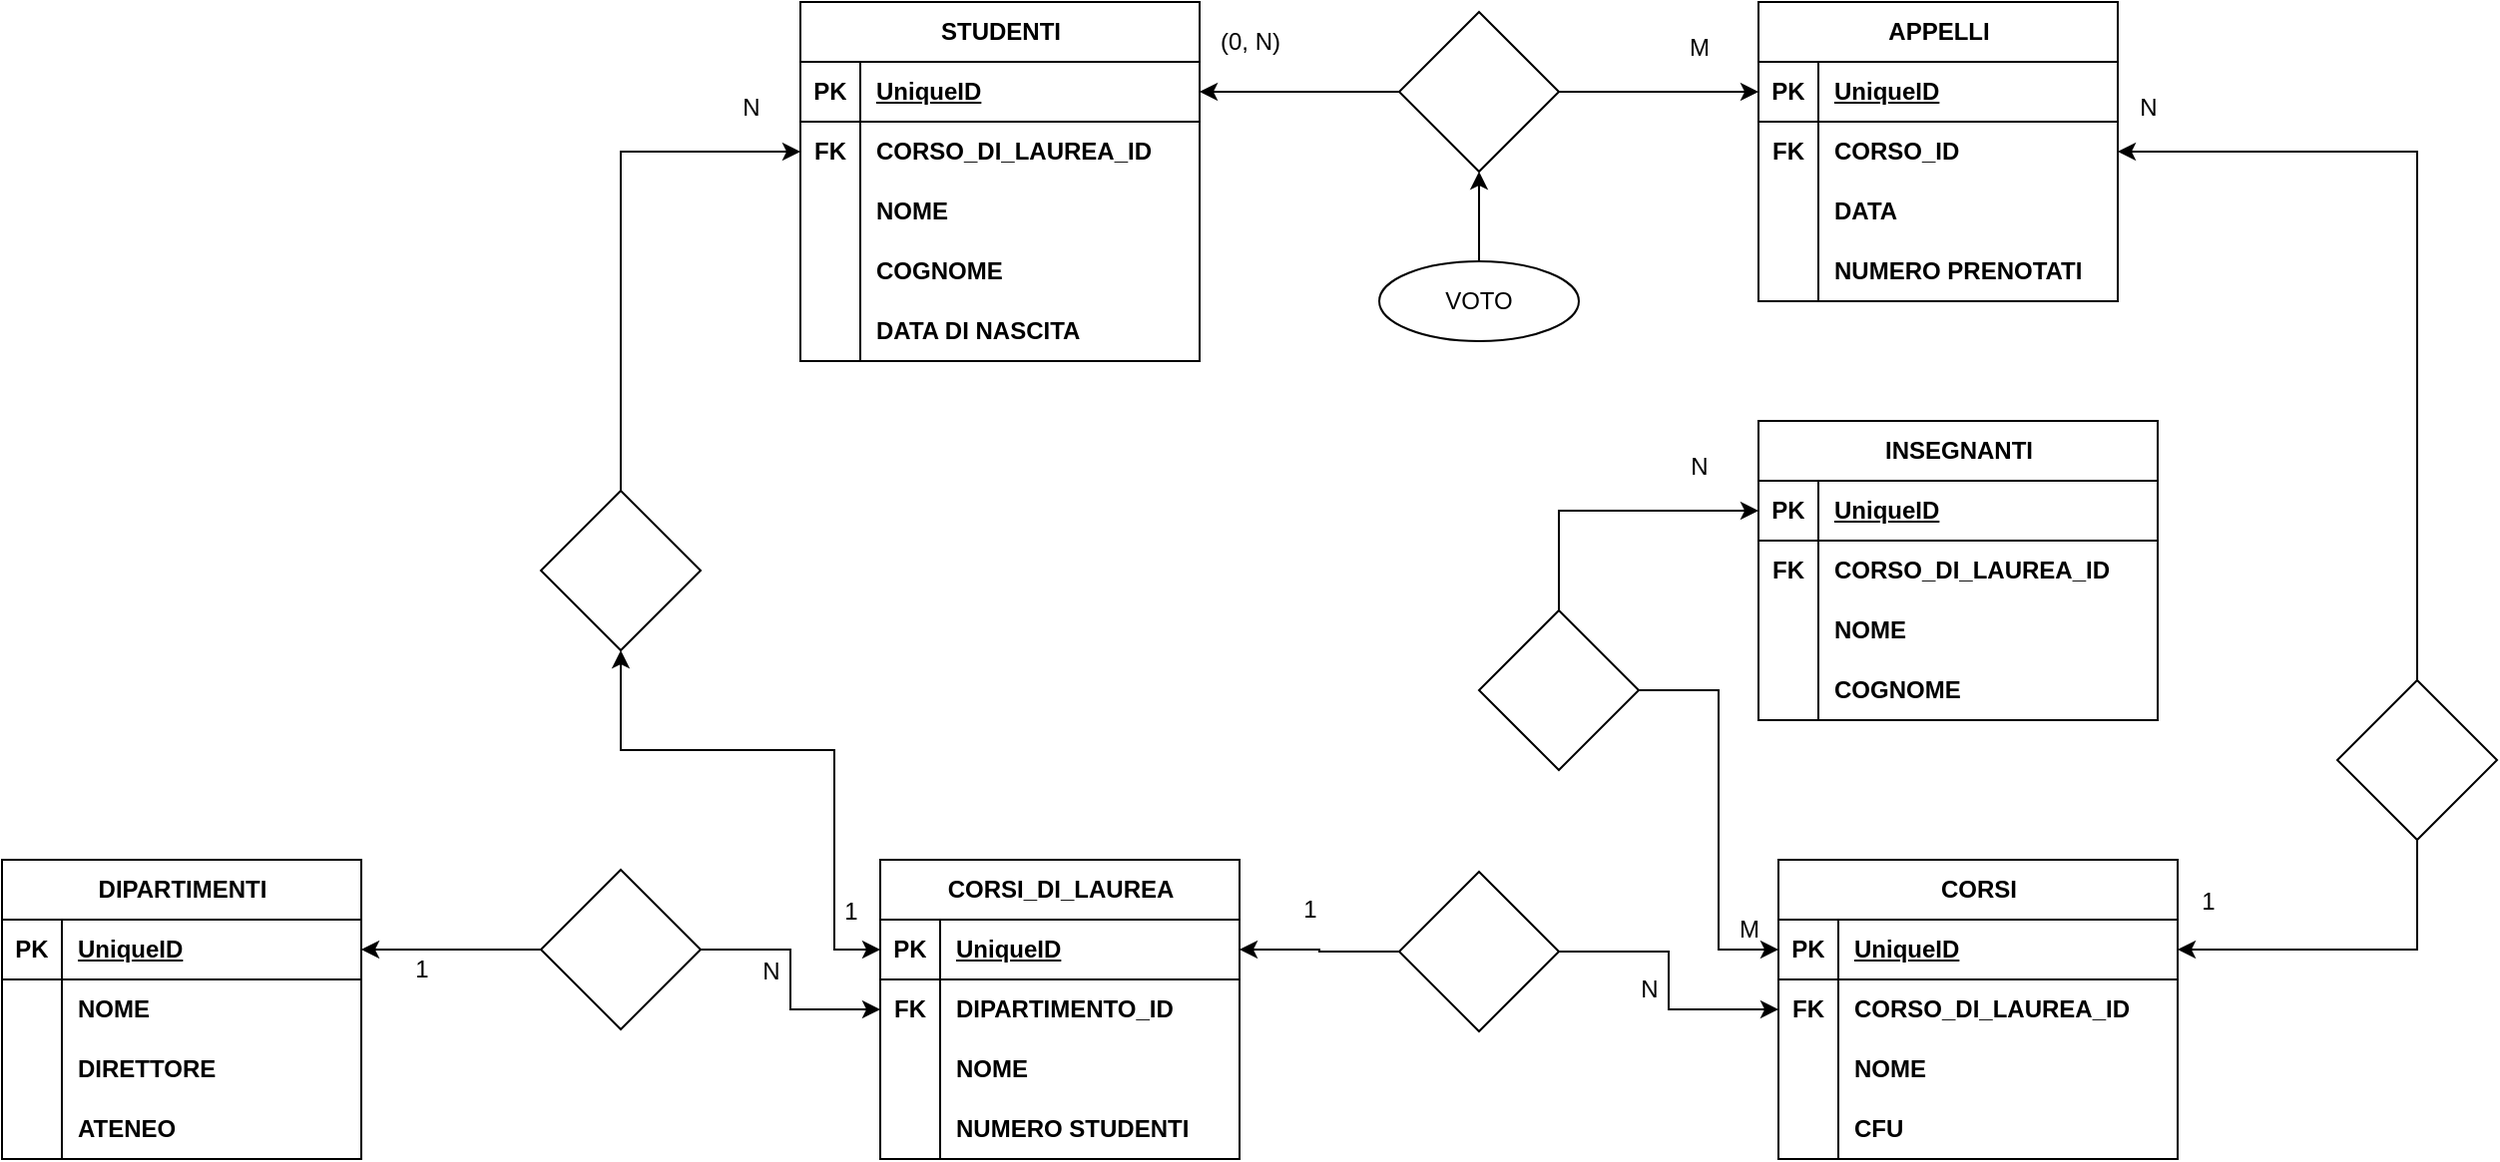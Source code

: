 <mxfile version="24.6.5" type="device">
  <diagram name="Pagina-1" id="Pzgpr7h6OXAbBOGcgNtZ">
    <mxGraphModel dx="1434" dy="1907" grid="1" gridSize="10" guides="1" tooltips="1" connect="1" arrows="1" fold="1" page="1" pageScale="1" pageWidth="827" pageHeight="1169" math="0" shadow="0">
      <root>
        <mxCell id="0" />
        <mxCell id="1" parent="0" />
        <mxCell id="7ecglnIeR3mVAPMtz9La-43" value="DIPARTIMENTI" style="shape=table;startSize=30;container=1;collapsible=1;childLayout=tableLayout;fixedRows=1;rowLines=0;fontStyle=1;align=center;resizeLast=1;html=1;" parent="1" vertex="1">
          <mxGeometry x="80" y="60" width="180" height="150" as="geometry">
            <mxRectangle x="120" y="40" width="70" height="30" as="alternateBounds" />
          </mxGeometry>
        </mxCell>
        <mxCell id="7ecglnIeR3mVAPMtz9La-44" value="" style="shape=tableRow;horizontal=0;startSize=0;swimlaneHead=0;swimlaneBody=0;fillColor=none;collapsible=0;dropTarget=0;points=[[0,0.5],[1,0.5]];portConstraint=eastwest;top=0;left=0;right=0;bottom=1;" parent="7ecglnIeR3mVAPMtz9La-43" vertex="1">
          <mxGeometry y="30" width="180" height="30" as="geometry" />
        </mxCell>
        <mxCell id="7ecglnIeR3mVAPMtz9La-45" value="PK" style="shape=partialRectangle;connectable=0;fillColor=none;top=0;left=0;bottom=0;right=0;fontStyle=1;overflow=hidden;whiteSpace=wrap;html=1;" parent="7ecglnIeR3mVAPMtz9La-44" vertex="1">
          <mxGeometry width="30" height="30" as="geometry">
            <mxRectangle width="30" height="30" as="alternateBounds" />
          </mxGeometry>
        </mxCell>
        <mxCell id="7ecglnIeR3mVAPMtz9La-46" value="UniqueID" style="shape=partialRectangle;connectable=0;fillColor=none;top=0;left=0;bottom=0;right=0;align=left;spacingLeft=6;fontStyle=5;overflow=hidden;whiteSpace=wrap;html=1;" parent="7ecglnIeR3mVAPMtz9La-44" vertex="1">
          <mxGeometry x="30" width="150" height="30" as="geometry">
            <mxRectangle width="150" height="30" as="alternateBounds" />
          </mxGeometry>
        </mxCell>
        <mxCell id="7ecglnIeR3mVAPMtz9La-47" value="" style="shape=tableRow;horizontal=0;startSize=0;swimlaneHead=0;swimlaneBody=0;fillColor=none;collapsible=0;dropTarget=0;points=[[0,0.5],[1,0.5]];portConstraint=eastwest;top=0;left=0;right=0;bottom=0;" parent="7ecglnIeR3mVAPMtz9La-43" vertex="1">
          <mxGeometry y="60" width="180" height="30" as="geometry" />
        </mxCell>
        <mxCell id="7ecglnIeR3mVAPMtz9La-48" value="" style="shape=partialRectangle;connectable=0;fillColor=none;top=0;left=0;bottom=0;right=0;editable=1;overflow=hidden;whiteSpace=wrap;html=1;" parent="7ecglnIeR3mVAPMtz9La-47" vertex="1">
          <mxGeometry width="30" height="30" as="geometry">
            <mxRectangle width="30" height="30" as="alternateBounds" />
          </mxGeometry>
        </mxCell>
        <mxCell id="7ecglnIeR3mVAPMtz9La-49" value="&lt;b&gt;NOME&lt;/b&gt;" style="shape=partialRectangle;connectable=0;fillColor=none;top=0;left=0;bottom=0;right=0;align=left;spacingLeft=6;overflow=hidden;whiteSpace=wrap;html=1;" parent="7ecglnIeR3mVAPMtz9La-47" vertex="1">
          <mxGeometry x="30" width="150" height="30" as="geometry">
            <mxRectangle width="150" height="30" as="alternateBounds" />
          </mxGeometry>
        </mxCell>
        <mxCell id="7ecglnIeR3mVAPMtz9La-50" value="" style="shape=tableRow;horizontal=0;startSize=0;swimlaneHead=0;swimlaneBody=0;fillColor=none;collapsible=0;dropTarget=0;points=[[0,0.5],[1,0.5]];portConstraint=eastwest;top=0;left=0;right=0;bottom=0;" parent="7ecglnIeR3mVAPMtz9La-43" vertex="1">
          <mxGeometry y="90" width="180" height="30" as="geometry" />
        </mxCell>
        <mxCell id="7ecglnIeR3mVAPMtz9La-51" value="" style="shape=partialRectangle;connectable=0;fillColor=none;top=0;left=0;bottom=0;right=0;editable=1;overflow=hidden;whiteSpace=wrap;html=1;" parent="7ecglnIeR3mVAPMtz9La-50" vertex="1">
          <mxGeometry width="30" height="30" as="geometry">
            <mxRectangle width="30" height="30" as="alternateBounds" />
          </mxGeometry>
        </mxCell>
        <mxCell id="7ecglnIeR3mVAPMtz9La-52" value="&lt;b&gt;DIRETTORE&lt;/b&gt;" style="shape=partialRectangle;connectable=0;fillColor=none;top=0;left=0;bottom=0;right=0;align=left;spacingLeft=6;overflow=hidden;whiteSpace=wrap;html=1;" parent="7ecglnIeR3mVAPMtz9La-50" vertex="1">
          <mxGeometry x="30" width="150" height="30" as="geometry">
            <mxRectangle width="150" height="30" as="alternateBounds" />
          </mxGeometry>
        </mxCell>
        <mxCell id="7ecglnIeR3mVAPMtz9La-53" value="" style="shape=tableRow;horizontal=0;startSize=0;swimlaneHead=0;swimlaneBody=0;fillColor=none;collapsible=0;dropTarget=0;points=[[0,0.5],[1,0.5]];portConstraint=eastwest;top=0;left=0;right=0;bottom=0;" parent="7ecglnIeR3mVAPMtz9La-43" vertex="1">
          <mxGeometry y="120" width="180" height="30" as="geometry" />
        </mxCell>
        <mxCell id="7ecglnIeR3mVAPMtz9La-54" value="" style="shape=partialRectangle;connectable=0;fillColor=none;top=0;left=0;bottom=0;right=0;editable=1;overflow=hidden;whiteSpace=wrap;html=1;" parent="7ecglnIeR3mVAPMtz9La-53" vertex="1">
          <mxGeometry width="30" height="30" as="geometry">
            <mxRectangle width="30" height="30" as="alternateBounds" />
          </mxGeometry>
        </mxCell>
        <mxCell id="7ecglnIeR3mVAPMtz9La-55" value="&lt;b&gt;ATENEO&lt;/b&gt;" style="shape=partialRectangle;connectable=0;fillColor=none;top=0;left=0;bottom=0;right=0;align=left;spacingLeft=6;overflow=hidden;whiteSpace=wrap;html=1;" parent="7ecglnIeR3mVAPMtz9La-53" vertex="1">
          <mxGeometry x="30" width="150" height="30" as="geometry">
            <mxRectangle width="150" height="30" as="alternateBounds" />
          </mxGeometry>
        </mxCell>
        <mxCell id="7ecglnIeR3mVAPMtz9La-190" style="edgeStyle=orthogonalEdgeStyle;rounded=0;orthogonalLoop=1;jettySize=auto;html=1;entryX=0;entryY=0.5;entryDx=0;entryDy=0;" parent="1" source="7ecglnIeR3mVAPMtz9La-70" target="7ecglnIeR3mVAPMtz9La-76" edge="1">
          <mxGeometry relative="1" as="geometry" />
        </mxCell>
        <mxCell id="7ecglnIeR3mVAPMtz9La-212" style="edgeStyle=orthogonalEdgeStyle;rounded=0;orthogonalLoop=1;jettySize=auto;html=1;entryX=1;entryY=0.5;entryDx=0;entryDy=0;" parent="1" source="7ecglnIeR3mVAPMtz9La-70" target="7ecglnIeR3mVAPMtz9La-44" edge="1">
          <mxGeometry relative="1" as="geometry" />
        </mxCell>
        <mxCell id="7ecglnIeR3mVAPMtz9La-70" value="" style="rhombus;whiteSpace=wrap;html=1;" parent="1" vertex="1">
          <mxGeometry x="350" y="65" width="80" height="80" as="geometry" />
        </mxCell>
        <mxCell id="7ecglnIeR3mVAPMtz9La-72" value="CORSI_DI_LAUREA" style="shape=table;startSize=30;container=1;collapsible=1;childLayout=tableLayout;fixedRows=1;rowLines=0;fontStyle=1;align=center;resizeLast=1;html=1;" parent="1" vertex="1">
          <mxGeometry x="520" y="60" width="180" height="150" as="geometry" />
        </mxCell>
        <mxCell id="7ecglnIeR3mVAPMtz9La-73" value="" style="shape=tableRow;horizontal=0;startSize=0;swimlaneHead=0;swimlaneBody=0;fillColor=none;collapsible=0;dropTarget=0;points=[[0,0.5],[1,0.5]];portConstraint=eastwest;top=0;left=0;right=0;bottom=1;" parent="7ecglnIeR3mVAPMtz9La-72" vertex="1">
          <mxGeometry y="30" width="180" height="30" as="geometry" />
        </mxCell>
        <mxCell id="7ecglnIeR3mVAPMtz9La-74" value="PK" style="shape=partialRectangle;connectable=0;fillColor=none;top=0;left=0;bottom=0;right=0;fontStyle=1;overflow=hidden;whiteSpace=wrap;html=1;" parent="7ecglnIeR3mVAPMtz9La-73" vertex="1">
          <mxGeometry width="30" height="30" as="geometry">
            <mxRectangle width="30" height="30" as="alternateBounds" />
          </mxGeometry>
        </mxCell>
        <mxCell id="7ecglnIeR3mVAPMtz9La-75" value="UniqueID" style="shape=partialRectangle;connectable=0;fillColor=none;top=0;left=0;bottom=0;right=0;align=left;spacingLeft=6;fontStyle=5;overflow=hidden;whiteSpace=wrap;html=1;" parent="7ecglnIeR3mVAPMtz9La-73" vertex="1">
          <mxGeometry x="30" width="150" height="30" as="geometry">
            <mxRectangle width="150" height="30" as="alternateBounds" />
          </mxGeometry>
        </mxCell>
        <mxCell id="7ecglnIeR3mVAPMtz9La-76" value="" style="shape=tableRow;horizontal=0;startSize=0;swimlaneHead=0;swimlaneBody=0;fillColor=none;collapsible=0;dropTarget=0;points=[[0,0.5],[1,0.5]];portConstraint=eastwest;top=0;left=0;right=0;bottom=0;" parent="7ecglnIeR3mVAPMtz9La-72" vertex="1">
          <mxGeometry y="60" width="180" height="30" as="geometry" />
        </mxCell>
        <mxCell id="7ecglnIeR3mVAPMtz9La-77" value="&lt;b&gt;FK&lt;/b&gt;" style="shape=partialRectangle;connectable=0;fillColor=none;top=0;left=0;bottom=0;right=0;editable=1;overflow=hidden;whiteSpace=wrap;html=1;" parent="7ecglnIeR3mVAPMtz9La-76" vertex="1">
          <mxGeometry width="30" height="30" as="geometry">
            <mxRectangle width="30" height="30" as="alternateBounds" />
          </mxGeometry>
        </mxCell>
        <mxCell id="7ecglnIeR3mVAPMtz9La-78" value="&lt;b&gt;DIPARTIMENTO_ID&lt;/b&gt;" style="shape=partialRectangle;connectable=0;fillColor=none;top=0;left=0;bottom=0;right=0;align=left;spacingLeft=6;overflow=hidden;whiteSpace=wrap;html=1;" parent="7ecglnIeR3mVAPMtz9La-76" vertex="1">
          <mxGeometry x="30" width="150" height="30" as="geometry">
            <mxRectangle width="150" height="30" as="alternateBounds" />
          </mxGeometry>
        </mxCell>
        <mxCell id="7ecglnIeR3mVAPMtz9La-79" value="" style="shape=tableRow;horizontal=0;startSize=0;swimlaneHead=0;swimlaneBody=0;fillColor=none;collapsible=0;dropTarget=0;points=[[0,0.5],[1,0.5]];portConstraint=eastwest;top=0;left=0;right=0;bottom=0;" parent="7ecglnIeR3mVAPMtz9La-72" vertex="1">
          <mxGeometry y="90" width="180" height="30" as="geometry" />
        </mxCell>
        <mxCell id="7ecglnIeR3mVAPMtz9La-80" value="" style="shape=partialRectangle;connectable=0;fillColor=none;top=0;left=0;bottom=0;right=0;editable=1;overflow=hidden;whiteSpace=wrap;html=1;" parent="7ecglnIeR3mVAPMtz9La-79" vertex="1">
          <mxGeometry width="30" height="30" as="geometry">
            <mxRectangle width="30" height="30" as="alternateBounds" />
          </mxGeometry>
        </mxCell>
        <mxCell id="7ecglnIeR3mVAPMtz9La-81" value="&lt;b&gt;NOME&lt;/b&gt;" style="shape=partialRectangle;connectable=0;fillColor=none;top=0;left=0;bottom=0;right=0;align=left;spacingLeft=6;overflow=hidden;whiteSpace=wrap;html=1;" parent="7ecglnIeR3mVAPMtz9La-79" vertex="1">
          <mxGeometry x="30" width="150" height="30" as="geometry">
            <mxRectangle width="150" height="30" as="alternateBounds" />
          </mxGeometry>
        </mxCell>
        <mxCell id="7ecglnIeR3mVAPMtz9La-82" value="" style="shape=tableRow;horizontal=0;startSize=0;swimlaneHead=0;swimlaneBody=0;fillColor=none;collapsible=0;dropTarget=0;points=[[0,0.5],[1,0.5]];portConstraint=eastwest;top=0;left=0;right=0;bottom=0;" parent="7ecglnIeR3mVAPMtz9La-72" vertex="1">
          <mxGeometry y="120" width="180" height="30" as="geometry" />
        </mxCell>
        <mxCell id="7ecglnIeR3mVAPMtz9La-83" value="" style="shape=partialRectangle;connectable=0;fillColor=none;top=0;left=0;bottom=0;right=0;editable=1;overflow=hidden;whiteSpace=wrap;html=1;" parent="7ecglnIeR3mVAPMtz9La-82" vertex="1">
          <mxGeometry width="30" height="30" as="geometry">
            <mxRectangle width="30" height="30" as="alternateBounds" />
          </mxGeometry>
        </mxCell>
        <mxCell id="7ecglnIeR3mVAPMtz9La-84" value="&lt;b&gt;NUMERO STUDENTI&lt;/b&gt;" style="shape=partialRectangle;connectable=0;fillColor=none;top=0;left=0;bottom=0;right=0;align=left;spacingLeft=6;overflow=hidden;whiteSpace=wrap;html=1;" parent="7ecglnIeR3mVAPMtz9La-82" vertex="1">
          <mxGeometry x="30" width="150" height="30" as="geometry">
            <mxRectangle width="150" height="30" as="alternateBounds" />
          </mxGeometry>
        </mxCell>
        <mxCell id="7ecglnIeR3mVAPMtz9La-103" value="1" style="text;html=1;align=center;verticalAlign=middle;resizable=0;points=[];autosize=1;strokeColor=none;fillColor=none;" parent="1" vertex="1">
          <mxGeometry x="275" y="100" width="30" height="30" as="geometry" />
        </mxCell>
        <mxCell id="7ecglnIeR3mVAPMtz9La-108" value="CORSI" style="shape=table;startSize=30;container=1;collapsible=1;childLayout=tableLayout;fixedRows=1;rowLines=0;fontStyle=1;align=center;resizeLast=1;html=1;" parent="1" vertex="1">
          <mxGeometry x="970" y="60" width="200" height="150" as="geometry" />
        </mxCell>
        <mxCell id="7ecglnIeR3mVAPMtz9La-109" value="" style="shape=tableRow;horizontal=0;startSize=0;swimlaneHead=0;swimlaneBody=0;fillColor=none;collapsible=0;dropTarget=0;points=[[0,0.5],[1,0.5]];portConstraint=eastwest;top=0;left=0;right=0;bottom=1;" parent="7ecglnIeR3mVAPMtz9La-108" vertex="1">
          <mxGeometry y="30" width="200" height="30" as="geometry" />
        </mxCell>
        <mxCell id="7ecglnIeR3mVAPMtz9La-110" value="PK" style="shape=partialRectangle;connectable=0;fillColor=none;top=0;left=0;bottom=0;right=0;fontStyle=1;overflow=hidden;whiteSpace=wrap;html=1;" parent="7ecglnIeR3mVAPMtz9La-109" vertex="1">
          <mxGeometry width="30" height="30" as="geometry">
            <mxRectangle width="30" height="30" as="alternateBounds" />
          </mxGeometry>
        </mxCell>
        <mxCell id="7ecglnIeR3mVAPMtz9La-111" value="UniqueID" style="shape=partialRectangle;connectable=0;fillColor=none;top=0;left=0;bottom=0;right=0;align=left;spacingLeft=6;fontStyle=5;overflow=hidden;whiteSpace=wrap;html=1;" parent="7ecglnIeR3mVAPMtz9La-109" vertex="1">
          <mxGeometry x="30" width="170" height="30" as="geometry">
            <mxRectangle width="170" height="30" as="alternateBounds" />
          </mxGeometry>
        </mxCell>
        <mxCell id="7ecglnIeR3mVAPMtz9La-112" value="" style="shape=tableRow;horizontal=0;startSize=0;swimlaneHead=0;swimlaneBody=0;fillColor=none;collapsible=0;dropTarget=0;points=[[0,0.5],[1,0.5]];portConstraint=eastwest;top=0;left=0;right=0;bottom=0;" parent="7ecglnIeR3mVAPMtz9La-108" vertex="1">
          <mxGeometry y="60" width="200" height="30" as="geometry" />
        </mxCell>
        <mxCell id="7ecglnIeR3mVAPMtz9La-113" value="&lt;b&gt;FK&lt;/b&gt;" style="shape=partialRectangle;connectable=0;fillColor=none;top=0;left=0;bottom=0;right=0;editable=1;overflow=hidden;whiteSpace=wrap;html=1;" parent="7ecglnIeR3mVAPMtz9La-112" vertex="1">
          <mxGeometry width="30" height="30" as="geometry">
            <mxRectangle width="30" height="30" as="alternateBounds" />
          </mxGeometry>
        </mxCell>
        <mxCell id="7ecglnIeR3mVAPMtz9La-114" value="&lt;b&gt;CORSO_DI_LAUREA_ID&lt;/b&gt;" style="shape=partialRectangle;connectable=0;fillColor=none;top=0;left=0;bottom=0;right=0;align=left;spacingLeft=6;overflow=hidden;whiteSpace=wrap;html=1;" parent="7ecglnIeR3mVAPMtz9La-112" vertex="1">
          <mxGeometry x="30" width="170" height="30" as="geometry">
            <mxRectangle width="170" height="30" as="alternateBounds" />
          </mxGeometry>
        </mxCell>
        <mxCell id="7ecglnIeR3mVAPMtz9La-115" value="" style="shape=tableRow;horizontal=0;startSize=0;swimlaneHead=0;swimlaneBody=0;fillColor=none;collapsible=0;dropTarget=0;points=[[0,0.5],[1,0.5]];portConstraint=eastwest;top=0;left=0;right=0;bottom=0;" parent="7ecglnIeR3mVAPMtz9La-108" vertex="1">
          <mxGeometry y="90" width="200" height="30" as="geometry" />
        </mxCell>
        <mxCell id="7ecglnIeR3mVAPMtz9La-116" value="" style="shape=partialRectangle;connectable=0;fillColor=none;top=0;left=0;bottom=0;right=0;editable=1;overflow=hidden;whiteSpace=wrap;html=1;" parent="7ecglnIeR3mVAPMtz9La-115" vertex="1">
          <mxGeometry width="30" height="30" as="geometry">
            <mxRectangle width="30" height="30" as="alternateBounds" />
          </mxGeometry>
        </mxCell>
        <mxCell id="7ecglnIeR3mVAPMtz9La-117" value="&lt;b&gt;NOME&lt;/b&gt;" style="shape=partialRectangle;connectable=0;fillColor=none;top=0;left=0;bottom=0;right=0;align=left;spacingLeft=6;overflow=hidden;whiteSpace=wrap;html=1;" parent="7ecglnIeR3mVAPMtz9La-115" vertex="1">
          <mxGeometry x="30" width="170" height="30" as="geometry">
            <mxRectangle width="170" height="30" as="alternateBounds" />
          </mxGeometry>
        </mxCell>
        <mxCell id="7ecglnIeR3mVAPMtz9La-118" value="" style="shape=tableRow;horizontal=0;startSize=0;swimlaneHead=0;swimlaneBody=0;fillColor=none;collapsible=0;dropTarget=0;points=[[0,0.5],[1,0.5]];portConstraint=eastwest;top=0;left=0;right=0;bottom=0;" parent="7ecglnIeR3mVAPMtz9La-108" vertex="1">
          <mxGeometry y="120" width="200" height="30" as="geometry" />
        </mxCell>
        <mxCell id="7ecglnIeR3mVAPMtz9La-119" value="" style="shape=partialRectangle;connectable=0;fillColor=none;top=0;left=0;bottom=0;right=0;editable=1;overflow=hidden;whiteSpace=wrap;html=1;" parent="7ecglnIeR3mVAPMtz9La-118" vertex="1">
          <mxGeometry width="30" height="30" as="geometry">
            <mxRectangle width="30" height="30" as="alternateBounds" />
          </mxGeometry>
        </mxCell>
        <mxCell id="7ecglnIeR3mVAPMtz9La-120" value="&lt;b&gt;CFU&lt;/b&gt;" style="shape=partialRectangle;connectable=0;fillColor=none;top=0;left=0;bottom=0;right=0;align=left;spacingLeft=6;overflow=hidden;whiteSpace=wrap;html=1;" parent="7ecglnIeR3mVAPMtz9La-118" vertex="1">
          <mxGeometry x="30" width="170" height="30" as="geometry">
            <mxRectangle width="170" height="30" as="alternateBounds" />
          </mxGeometry>
        </mxCell>
        <mxCell id="7ecglnIeR3mVAPMtz9La-126" value="N" style="text;html=1;align=center;verticalAlign=middle;resizable=0;points=[];autosize=1;strokeColor=none;fillColor=none;" parent="1" vertex="1">
          <mxGeometry x="450" y="101" width="30" height="30" as="geometry" />
        </mxCell>
        <mxCell id="7ecglnIeR3mVAPMtz9La-174" style="edgeStyle=orthogonalEdgeStyle;rounded=0;orthogonalLoop=1;jettySize=auto;html=1;entryX=0;entryY=0.5;entryDx=0;entryDy=0;" parent="1" source="7ecglnIeR3mVAPMtz9La-128" target="7ecglnIeR3mVAPMtz9La-112" edge="1">
          <mxGeometry relative="1" as="geometry" />
        </mxCell>
        <mxCell id="7ecglnIeR3mVAPMtz9La-210" style="edgeStyle=orthogonalEdgeStyle;rounded=0;orthogonalLoop=1;jettySize=auto;html=1;entryX=1;entryY=0.5;entryDx=0;entryDy=0;" parent="1" source="7ecglnIeR3mVAPMtz9La-128" target="7ecglnIeR3mVAPMtz9La-73" edge="1">
          <mxGeometry relative="1" as="geometry" />
        </mxCell>
        <mxCell id="7ecglnIeR3mVAPMtz9La-128" value="" style="rhombus;whiteSpace=wrap;html=1;" parent="1" vertex="1">
          <mxGeometry x="780" y="66" width="80" height="80" as="geometry" />
        </mxCell>
        <mxCell id="7ecglnIeR3mVAPMtz9La-142" value="STUDENTI" style="shape=table;startSize=30;container=1;collapsible=1;childLayout=tableLayout;fixedRows=1;rowLines=0;fontStyle=1;align=center;resizeLast=1;html=1;" parent="1" vertex="1">
          <mxGeometry x="480" y="-370" width="200" height="180" as="geometry" />
        </mxCell>
        <mxCell id="7ecglnIeR3mVAPMtz9La-143" value="" style="shape=tableRow;horizontal=0;startSize=0;swimlaneHead=0;swimlaneBody=0;fillColor=none;collapsible=0;dropTarget=0;points=[[0,0.5],[1,0.5]];portConstraint=eastwest;top=0;left=0;right=0;bottom=1;" parent="7ecglnIeR3mVAPMtz9La-142" vertex="1">
          <mxGeometry y="30" width="200" height="30" as="geometry" />
        </mxCell>
        <mxCell id="7ecglnIeR3mVAPMtz9La-144" value="PK" style="shape=partialRectangle;connectable=0;fillColor=none;top=0;left=0;bottom=0;right=0;fontStyle=1;overflow=hidden;whiteSpace=wrap;html=1;" parent="7ecglnIeR3mVAPMtz9La-143" vertex="1">
          <mxGeometry width="30" height="30" as="geometry">
            <mxRectangle width="30" height="30" as="alternateBounds" />
          </mxGeometry>
        </mxCell>
        <mxCell id="7ecglnIeR3mVAPMtz9La-145" value="UniqueID" style="shape=partialRectangle;connectable=0;fillColor=none;top=0;left=0;bottom=0;right=0;align=left;spacingLeft=6;fontStyle=5;overflow=hidden;whiteSpace=wrap;html=1;" parent="7ecglnIeR3mVAPMtz9La-143" vertex="1">
          <mxGeometry x="30" width="170" height="30" as="geometry">
            <mxRectangle width="170" height="30" as="alternateBounds" />
          </mxGeometry>
        </mxCell>
        <mxCell id="7ecglnIeR3mVAPMtz9La-146" value="" style="shape=tableRow;horizontal=0;startSize=0;swimlaneHead=0;swimlaneBody=0;fillColor=none;collapsible=0;dropTarget=0;points=[[0,0.5],[1,0.5]];portConstraint=eastwest;top=0;left=0;right=0;bottom=0;" parent="7ecglnIeR3mVAPMtz9La-142" vertex="1">
          <mxGeometry y="60" width="200" height="30" as="geometry" />
        </mxCell>
        <mxCell id="7ecglnIeR3mVAPMtz9La-147" value="&lt;b&gt;FK&lt;/b&gt;" style="shape=partialRectangle;connectable=0;fillColor=none;top=0;left=0;bottom=0;right=0;editable=1;overflow=hidden;whiteSpace=wrap;html=1;" parent="7ecglnIeR3mVAPMtz9La-146" vertex="1">
          <mxGeometry width="30" height="30" as="geometry">
            <mxRectangle width="30" height="30" as="alternateBounds" />
          </mxGeometry>
        </mxCell>
        <mxCell id="7ecglnIeR3mVAPMtz9La-148" value="&lt;b&gt;CORSO_DI_LAUREA_ID&lt;/b&gt;" style="shape=partialRectangle;connectable=0;fillColor=none;top=0;left=0;bottom=0;right=0;align=left;spacingLeft=6;overflow=hidden;whiteSpace=wrap;html=1;" parent="7ecglnIeR3mVAPMtz9La-146" vertex="1">
          <mxGeometry x="30" width="170" height="30" as="geometry">
            <mxRectangle width="170" height="30" as="alternateBounds" />
          </mxGeometry>
        </mxCell>
        <mxCell id="7ecglnIeR3mVAPMtz9La-149" value="" style="shape=tableRow;horizontal=0;startSize=0;swimlaneHead=0;swimlaneBody=0;fillColor=none;collapsible=0;dropTarget=0;points=[[0,0.5],[1,0.5]];portConstraint=eastwest;top=0;left=0;right=0;bottom=0;" parent="7ecglnIeR3mVAPMtz9La-142" vertex="1">
          <mxGeometry y="90" width="200" height="30" as="geometry" />
        </mxCell>
        <mxCell id="7ecglnIeR3mVAPMtz9La-150" value="" style="shape=partialRectangle;connectable=0;fillColor=none;top=0;left=0;bottom=0;right=0;editable=1;overflow=hidden;whiteSpace=wrap;html=1;" parent="7ecglnIeR3mVAPMtz9La-149" vertex="1">
          <mxGeometry width="30" height="30" as="geometry">
            <mxRectangle width="30" height="30" as="alternateBounds" />
          </mxGeometry>
        </mxCell>
        <mxCell id="7ecglnIeR3mVAPMtz9La-151" value="&lt;b&gt;NOME&lt;/b&gt;" style="shape=partialRectangle;connectable=0;fillColor=none;top=0;left=0;bottom=0;right=0;align=left;spacingLeft=6;overflow=hidden;whiteSpace=wrap;html=1;" parent="7ecglnIeR3mVAPMtz9La-149" vertex="1">
          <mxGeometry x="30" width="170" height="30" as="geometry">
            <mxRectangle width="170" height="30" as="alternateBounds" />
          </mxGeometry>
        </mxCell>
        <mxCell id="7ecglnIeR3mVAPMtz9La-152" value="" style="shape=tableRow;horizontal=0;startSize=0;swimlaneHead=0;swimlaneBody=0;fillColor=none;collapsible=0;dropTarget=0;points=[[0,0.5],[1,0.5]];portConstraint=eastwest;top=0;left=0;right=0;bottom=0;" parent="7ecglnIeR3mVAPMtz9La-142" vertex="1">
          <mxGeometry y="120" width="200" height="30" as="geometry" />
        </mxCell>
        <mxCell id="7ecglnIeR3mVAPMtz9La-153" value="" style="shape=partialRectangle;connectable=0;fillColor=none;top=0;left=0;bottom=0;right=0;editable=1;overflow=hidden;whiteSpace=wrap;html=1;" parent="7ecglnIeR3mVAPMtz9La-152" vertex="1">
          <mxGeometry width="30" height="30" as="geometry">
            <mxRectangle width="30" height="30" as="alternateBounds" />
          </mxGeometry>
        </mxCell>
        <mxCell id="7ecglnIeR3mVAPMtz9La-154" value="&lt;b&gt;COGNOME&lt;/b&gt;" style="shape=partialRectangle;connectable=0;fillColor=none;top=0;left=0;bottom=0;right=0;align=left;spacingLeft=6;overflow=hidden;whiteSpace=wrap;html=1;" parent="7ecglnIeR3mVAPMtz9La-152" vertex="1">
          <mxGeometry x="30" width="170" height="30" as="geometry">
            <mxRectangle width="170" height="30" as="alternateBounds" />
          </mxGeometry>
        </mxCell>
        <mxCell id="iZqSznOAByq-GKEf8-Ci-27" value="" style="shape=tableRow;horizontal=0;startSize=0;swimlaneHead=0;swimlaneBody=0;fillColor=none;collapsible=0;dropTarget=0;points=[[0,0.5],[1,0.5]];portConstraint=eastwest;top=0;left=0;right=0;bottom=0;" vertex="1" parent="7ecglnIeR3mVAPMtz9La-142">
          <mxGeometry y="150" width="200" height="30" as="geometry" />
        </mxCell>
        <mxCell id="iZqSznOAByq-GKEf8-Ci-28" value="" style="shape=partialRectangle;connectable=0;fillColor=none;top=0;left=0;bottom=0;right=0;editable=1;overflow=hidden;whiteSpace=wrap;html=1;" vertex="1" parent="iZqSznOAByq-GKEf8-Ci-27">
          <mxGeometry width="30" height="30" as="geometry">
            <mxRectangle width="30" height="30" as="alternateBounds" />
          </mxGeometry>
        </mxCell>
        <mxCell id="iZqSznOAByq-GKEf8-Ci-29" value="&lt;b&gt;DATA DI NASCITA&lt;/b&gt;" style="shape=partialRectangle;connectable=0;fillColor=none;top=0;left=0;bottom=0;right=0;align=left;spacingLeft=6;overflow=hidden;whiteSpace=wrap;html=1;" vertex="1" parent="iZqSznOAByq-GKEf8-Ci-27">
          <mxGeometry x="30" width="170" height="30" as="geometry">
            <mxRectangle width="170" height="30" as="alternateBounds" />
          </mxGeometry>
        </mxCell>
        <mxCell id="7ecglnIeR3mVAPMtz9La-155" value="APPELLI" style="shape=table;startSize=30;container=1;collapsible=1;childLayout=tableLayout;fixedRows=1;rowLines=0;fontStyle=1;align=center;resizeLast=1;html=1;" parent="1" vertex="1">
          <mxGeometry x="960" y="-370" width="180" height="150" as="geometry" />
        </mxCell>
        <mxCell id="7ecglnIeR3mVAPMtz9La-156" value="" style="shape=tableRow;horizontal=0;startSize=0;swimlaneHead=0;swimlaneBody=0;fillColor=none;collapsible=0;dropTarget=0;points=[[0,0.5],[1,0.5]];portConstraint=eastwest;top=0;left=0;right=0;bottom=1;" parent="7ecglnIeR3mVAPMtz9La-155" vertex="1">
          <mxGeometry y="30" width="180" height="30" as="geometry" />
        </mxCell>
        <mxCell id="7ecglnIeR3mVAPMtz9La-157" value="PK" style="shape=partialRectangle;connectable=0;fillColor=none;top=0;left=0;bottom=0;right=0;fontStyle=1;overflow=hidden;whiteSpace=wrap;html=1;" parent="7ecglnIeR3mVAPMtz9La-156" vertex="1">
          <mxGeometry width="30" height="30" as="geometry">
            <mxRectangle width="30" height="30" as="alternateBounds" />
          </mxGeometry>
        </mxCell>
        <mxCell id="7ecglnIeR3mVAPMtz9La-158" value="UniqueID" style="shape=partialRectangle;connectable=0;fillColor=none;top=0;left=0;bottom=0;right=0;align=left;spacingLeft=6;fontStyle=5;overflow=hidden;whiteSpace=wrap;html=1;" parent="7ecglnIeR3mVAPMtz9La-156" vertex="1">
          <mxGeometry x="30" width="150" height="30" as="geometry">
            <mxRectangle width="150" height="30" as="alternateBounds" />
          </mxGeometry>
        </mxCell>
        <mxCell id="7ecglnIeR3mVAPMtz9La-159" value="" style="shape=tableRow;horizontal=0;startSize=0;swimlaneHead=0;swimlaneBody=0;fillColor=none;collapsible=0;dropTarget=0;points=[[0,0.5],[1,0.5]];portConstraint=eastwest;top=0;left=0;right=0;bottom=0;" parent="7ecglnIeR3mVAPMtz9La-155" vertex="1">
          <mxGeometry y="60" width="180" height="30" as="geometry" />
        </mxCell>
        <mxCell id="7ecglnIeR3mVAPMtz9La-160" value="&lt;b&gt;FK&lt;/b&gt;" style="shape=partialRectangle;connectable=0;fillColor=none;top=0;left=0;bottom=0;right=0;editable=1;overflow=hidden;whiteSpace=wrap;html=1;" parent="7ecglnIeR3mVAPMtz9La-159" vertex="1">
          <mxGeometry width="30" height="30" as="geometry">
            <mxRectangle width="30" height="30" as="alternateBounds" />
          </mxGeometry>
        </mxCell>
        <mxCell id="7ecglnIeR3mVAPMtz9La-161" value="&lt;b&gt;CORSO_ID&lt;/b&gt;" style="shape=partialRectangle;connectable=0;fillColor=none;top=0;left=0;bottom=0;right=0;align=left;spacingLeft=6;overflow=hidden;whiteSpace=wrap;html=1;" parent="7ecglnIeR3mVAPMtz9La-159" vertex="1">
          <mxGeometry x="30" width="150" height="30" as="geometry">
            <mxRectangle width="150" height="30" as="alternateBounds" />
          </mxGeometry>
        </mxCell>
        <mxCell id="7ecglnIeR3mVAPMtz9La-162" value="" style="shape=tableRow;horizontal=0;startSize=0;swimlaneHead=0;swimlaneBody=0;fillColor=none;collapsible=0;dropTarget=0;points=[[0,0.5],[1,0.5]];portConstraint=eastwest;top=0;left=0;right=0;bottom=0;" parent="7ecglnIeR3mVAPMtz9La-155" vertex="1">
          <mxGeometry y="90" width="180" height="30" as="geometry" />
        </mxCell>
        <mxCell id="7ecglnIeR3mVAPMtz9La-163" value="" style="shape=partialRectangle;connectable=0;fillColor=none;top=0;left=0;bottom=0;right=0;editable=1;overflow=hidden;whiteSpace=wrap;html=1;" parent="7ecglnIeR3mVAPMtz9La-162" vertex="1">
          <mxGeometry width="30" height="30" as="geometry">
            <mxRectangle width="30" height="30" as="alternateBounds" />
          </mxGeometry>
        </mxCell>
        <mxCell id="7ecglnIeR3mVAPMtz9La-164" value="&lt;b&gt;DATA&lt;/b&gt;" style="shape=partialRectangle;connectable=0;fillColor=none;top=0;left=0;bottom=0;right=0;align=left;spacingLeft=6;overflow=hidden;whiteSpace=wrap;html=1;" parent="7ecglnIeR3mVAPMtz9La-162" vertex="1">
          <mxGeometry x="30" width="150" height="30" as="geometry">
            <mxRectangle width="150" height="30" as="alternateBounds" />
          </mxGeometry>
        </mxCell>
        <mxCell id="7ecglnIeR3mVAPMtz9La-185" value="" style="shape=tableRow;horizontal=0;startSize=0;swimlaneHead=0;swimlaneBody=0;fillColor=none;collapsible=0;dropTarget=0;points=[[0,0.5],[1,0.5]];portConstraint=eastwest;top=0;left=0;right=0;bottom=0;" parent="7ecglnIeR3mVAPMtz9La-155" vertex="1">
          <mxGeometry y="120" width="180" height="30" as="geometry" />
        </mxCell>
        <mxCell id="7ecglnIeR3mVAPMtz9La-186" value="" style="shape=partialRectangle;connectable=0;fillColor=none;top=0;left=0;bottom=0;right=0;editable=1;overflow=hidden;whiteSpace=wrap;html=1;" parent="7ecglnIeR3mVAPMtz9La-185" vertex="1">
          <mxGeometry width="30" height="30" as="geometry">
            <mxRectangle width="30" height="30" as="alternateBounds" />
          </mxGeometry>
        </mxCell>
        <mxCell id="7ecglnIeR3mVAPMtz9La-187" value="&lt;b&gt;NUMERO PRENOTATI&lt;/b&gt;" style="shape=partialRectangle;connectable=0;fillColor=none;top=0;left=0;bottom=0;right=0;align=left;spacingLeft=6;overflow=hidden;whiteSpace=wrap;html=1;" parent="7ecglnIeR3mVAPMtz9La-185" vertex="1">
          <mxGeometry x="30" width="150" height="30" as="geometry">
            <mxRectangle width="150" height="30" as="alternateBounds" />
          </mxGeometry>
        </mxCell>
        <mxCell id="7ecglnIeR3mVAPMtz9La-175" value="1" style="text;html=1;align=center;verticalAlign=middle;resizable=0;points=[];autosize=1;strokeColor=none;fillColor=none;" parent="1" vertex="1">
          <mxGeometry x="720" y="70" width="30" height="30" as="geometry" />
        </mxCell>
        <mxCell id="7ecglnIeR3mVAPMtz9La-176" value="N" style="text;html=1;align=center;verticalAlign=middle;resizable=0;points=[];autosize=1;strokeColor=none;fillColor=none;" parent="1" vertex="1">
          <mxGeometry x="890" y="110" width="30" height="30" as="geometry" />
        </mxCell>
        <mxCell id="7ecglnIeR3mVAPMtz9La-178" style="edgeStyle=orthogonalEdgeStyle;rounded=0;orthogonalLoop=1;jettySize=auto;html=1;entryX=1;entryY=0.5;entryDx=0;entryDy=0;" parent="1" source="7ecglnIeR3mVAPMtz9La-177" target="7ecglnIeR3mVAPMtz9La-159" edge="1">
          <mxGeometry relative="1" as="geometry" />
        </mxCell>
        <mxCell id="7ecglnIeR3mVAPMtz9La-179" style="edgeStyle=orthogonalEdgeStyle;rounded=0;orthogonalLoop=1;jettySize=auto;html=1;entryX=1;entryY=0.5;entryDx=0;entryDy=0;" parent="1" source="7ecglnIeR3mVAPMtz9La-177" target="7ecglnIeR3mVAPMtz9La-109" edge="1">
          <mxGeometry relative="1" as="geometry" />
        </mxCell>
        <mxCell id="7ecglnIeR3mVAPMtz9La-177" value="" style="rhombus;whiteSpace=wrap;html=1;" parent="1" vertex="1">
          <mxGeometry x="1250" y="-30" width="80" height="80" as="geometry" />
        </mxCell>
        <mxCell id="7ecglnIeR3mVAPMtz9La-180" value="1" style="text;html=1;align=center;verticalAlign=middle;resizable=0;points=[];autosize=1;strokeColor=none;fillColor=none;" parent="1" vertex="1">
          <mxGeometry x="1170" y="66" width="30" height="30" as="geometry" />
        </mxCell>
        <mxCell id="7ecglnIeR3mVAPMtz9La-196" style="edgeStyle=orthogonalEdgeStyle;rounded=0;orthogonalLoop=1;jettySize=auto;html=1;entryX=0;entryY=0.5;entryDx=0;entryDy=0;" parent="1" source="7ecglnIeR3mVAPMtz9La-195" target="7ecglnIeR3mVAPMtz9La-146" edge="1">
          <mxGeometry relative="1" as="geometry" />
        </mxCell>
        <mxCell id="7ecglnIeR3mVAPMtz9La-195" value="" style="rhombus;whiteSpace=wrap;html=1;" parent="1" vertex="1">
          <mxGeometry x="350" y="-125" width="80" height="80" as="geometry" />
        </mxCell>
        <mxCell id="7ecglnIeR3mVAPMtz9La-202" style="edgeStyle=orthogonalEdgeStyle;rounded=0;orthogonalLoop=1;jettySize=auto;html=1;entryX=0.5;entryY=1;entryDx=0;entryDy=0;" parent="1" source="7ecglnIeR3mVAPMtz9La-201" target="7ecglnIeR3mVAPMtz9La-195" edge="1">
          <mxGeometry relative="1" as="geometry" />
        </mxCell>
        <mxCell id="7ecglnIeR3mVAPMtz9La-203" style="edgeStyle=orthogonalEdgeStyle;rounded=0;orthogonalLoop=1;jettySize=auto;html=1;entryX=0;entryY=0.5;entryDx=0;entryDy=0;" parent="1" source="7ecglnIeR3mVAPMtz9La-201" target="7ecglnIeR3mVAPMtz9La-73" edge="1">
          <mxGeometry relative="1" as="geometry" />
        </mxCell>
        <mxCell id="7ecglnIeR3mVAPMtz9La-201" value="" style="line;strokeWidth=1;rotatable=0;dashed=0;labelPosition=right;align=left;verticalAlign=middle;spacingTop=0;spacingLeft=6;points=[];portConstraint=eastwest;" parent="1" vertex="1">
          <mxGeometry x="414" width="60" height="10" as="geometry" />
        </mxCell>
        <mxCell id="7ecglnIeR3mVAPMtz9La-204" value="N" style="text;html=1;align=center;verticalAlign=middle;resizable=0;points=[];autosize=1;strokeColor=none;fillColor=none;" parent="1" vertex="1">
          <mxGeometry x="440" y="-332" width="30" height="30" as="geometry" />
        </mxCell>
        <mxCell id="7ecglnIeR3mVAPMtz9La-205" value="1" style="text;html=1;align=center;verticalAlign=middle;resizable=0;points=[];autosize=1;strokeColor=none;fillColor=none;" parent="1" vertex="1">
          <mxGeometry x="490" y="71" width="30" height="30" as="geometry" />
        </mxCell>
        <mxCell id="7ecglnIeR3mVAPMtz9La-209" value="N" style="text;html=1;align=center;verticalAlign=middle;resizable=0;points=[];autosize=1;strokeColor=none;fillColor=none;" parent="1" vertex="1">
          <mxGeometry x="1140" y="-332" width="30" height="30" as="geometry" />
        </mxCell>
        <mxCell id="iZqSznOAByq-GKEf8-Ci-1" value="INSEGNANTI" style="shape=table;startSize=30;container=1;collapsible=1;childLayout=tableLayout;fixedRows=1;rowLines=0;fontStyle=1;align=center;resizeLast=1;html=1;" vertex="1" parent="1">
          <mxGeometry x="960" y="-160" width="200" height="150" as="geometry" />
        </mxCell>
        <mxCell id="iZqSznOAByq-GKEf8-Ci-2" value="" style="shape=tableRow;horizontal=0;startSize=0;swimlaneHead=0;swimlaneBody=0;fillColor=none;collapsible=0;dropTarget=0;points=[[0,0.5],[1,0.5]];portConstraint=eastwest;top=0;left=0;right=0;bottom=1;" vertex="1" parent="iZqSznOAByq-GKEf8-Ci-1">
          <mxGeometry y="30" width="200" height="30" as="geometry" />
        </mxCell>
        <mxCell id="iZqSznOAByq-GKEf8-Ci-3" value="PK" style="shape=partialRectangle;connectable=0;fillColor=none;top=0;left=0;bottom=0;right=0;fontStyle=1;overflow=hidden;whiteSpace=wrap;html=1;" vertex="1" parent="iZqSznOAByq-GKEf8-Ci-2">
          <mxGeometry width="30" height="30" as="geometry">
            <mxRectangle width="30" height="30" as="alternateBounds" />
          </mxGeometry>
        </mxCell>
        <mxCell id="iZqSznOAByq-GKEf8-Ci-4" value="UniqueID" style="shape=partialRectangle;connectable=0;fillColor=none;top=0;left=0;bottom=0;right=0;align=left;spacingLeft=6;fontStyle=5;overflow=hidden;whiteSpace=wrap;html=1;" vertex="1" parent="iZqSznOAByq-GKEf8-Ci-2">
          <mxGeometry x="30" width="170" height="30" as="geometry">
            <mxRectangle width="170" height="30" as="alternateBounds" />
          </mxGeometry>
        </mxCell>
        <mxCell id="iZqSznOAByq-GKEf8-Ci-5" value="" style="shape=tableRow;horizontal=0;startSize=0;swimlaneHead=0;swimlaneBody=0;fillColor=none;collapsible=0;dropTarget=0;points=[[0,0.5],[1,0.5]];portConstraint=eastwest;top=0;left=0;right=0;bottom=0;" vertex="1" parent="iZqSznOAByq-GKEf8-Ci-1">
          <mxGeometry y="60" width="200" height="30" as="geometry" />
        </mxCell>
        <mxCell id="iZqSznOAByq-GKEf8-Ci-6" value="&lt;b&gt;FK&lt;/b&gt;" style="shape=partialRectangle;connectable=0;fillColor=none;top=0;left=0;bottom=0;right=0;editable=1;overflow=hidden;whiteSpace=wrap;html=1;" vertex="1" parent="iZqSznOAByq-GKEf8-Ci-5">
          <mxGeometry width="30" height="30" as="geometry">
            <mxRectangle width="30" height="30" as="alternateBounds" />
          </mxGeometry>
        </mxCell>
        <mxCell id="iZqSznOAByq-GKEf8-Ci-7" value="&lt;b&gt;CORSO_DI_LAUREA_ID&lt;/b&gt;" style="shape=partialRectangle;connectable=0;fillColor=none;top=0;left=0;bottom=0;right=0;align=left;spacingLeft=6;overflow=hidden;whiteSpace=wrap;html=1;" vertex="1" parent="iZqSznOAByq-GKEf8-Ci-5">
          <mxGeometry x="30" width="170" height="30" as="geometry">
            <mxRectangle width="170" height="30" as="alternateBounds" />
          </mxGeometry>
        </mxCell>
        <mxCell id="iZqSznOAByq-GKEf8-Ci-8" value="" style="shape=tableRow;horizontal=0;startSize=0;swimlaneHead=0;swimlaneBody=0;fillColor=none;collapsible=0;dropTarget=0;points=[[0,0.5],[1,0.5]];portConstraint=eastwest;top=0;left=0;right=0;bottom=0;" vertex="1" parent="iZqSznOAByq-GKEf8-Ci-1">
          <mxGeometry y="90" width="200" height="30" as="geometry" />
        </mxCell>
        <mxCell id="iZqSznOAByq-GKEf8-Ci-9" value="" style="shape=partialRectangle;connectable=0;fillColor=none;top=0;left=0;bottom=0;right=0;editable=1;overflow=hidden;whiteSpace=wrap;html=1;" vertex="1" parent="iZqSznOAByq-GKEf8-Ci-8">
          <mxGeometry width="30" height="30" as="geometry">
            <mxRectangle width="30" height="30" as="alternateBounds" />
          </mxGeometry>
        </mxCell>
        <mxCell id="iZqSznOAByq-GKEf8-Ci-10" value="&lt;b&gt;NOME&lt;/b&gt;" style="shape=partialRectangle;connectable=0;fillColor=none;top=0;left=0;bottom=0;right=0;align=left;spacingLeft=6;overflow=hidden;whiteSpace=wrap;html=1;" vertex="1" parent="iZqSznOAByq-GKEf8-Ci-8">
          <mxGeometry x="30" width="170" height="30" as="geometry">
            <mxRectangle width="170" height="30" as="alternateBounds" />
          </mxGeometry>
        </mxCell>
        <mxCell id="iZqSznOAByq-GKEf8-Ci-11" value="" style="shape=tableRow;horizontal=0;startSize=0;swimlaneHead=0;swimlaneBody=0;fillColor=none;collapsible=0;dropTarget=0;points=[[0,0.5],[1,0.5]];portConstraint=eastwest;top=0;left=0;right=0;bottom=0;" vertex="1" parent="iZqSznOAByq-GKEf8-Ci-1">
          <mxGeometry y="120" width="200" height="30" as="geometry" />
        </mxCell>
        <mxCell id="iZqSznOAByq-GKEf8-Ci-12" value="" style="shape=partialRectangle;connectable=0;fillColor=none;top=0;left=0;bottom=0;right=0;editable=1;overflow=hidden;whiteSpace=wrap;html=1;" vertex="1" parent="iZqSznOAByq-GKEf8-Ci-11">
          <mxGeometry width="30" height="30" as="geometry">
            <mxRectangle width="30" height="30" as="alternateBounds" />
          </mxGeometry>
        </mxCell>
        <mxCell id="iZqSznOAByq-GKEf8-Ci-13" value="&lt;b&gt;COGNOME&lt;/b&gt;" style="shape=partialRectangle;connectable=0;fillColor=none;top=0;left=0;bottom=0;right=0;align=left;spacingLeft=6;overflow=hidden;whiteSpace=wrap;html=1;" vertex="1" parent="iZqSznOAByq-GKEf8-Ci-11">
          <mxGeometry x="30" width="170" height="30" as="geometry">
            <mxRectangle width="170" height="30" as="alternateBounds" />
          </mxGeometry>
        </mxCell>
        <mxCell id="iZqSznOAByq-GKEf8-Ci-15" style="edgeStyle=orthogonalEdgeStyle;rounded=0;orthogonalLoop=1;jettySize=auto;html=1;entryX=0;entryY=0.5;entryDx=0;entryDy=0;" edge="1" parent="1" source="iZqSznOAByq-GKEf8-Ci-14" target="iZqSznOAByq-GKEf8-Ci-2">
          <mxGeometry relative="1" as="geometry" />
        </mxCell>
        <mxCell id="iZqSznOAByq-GKEf8-Ci-17" style="edgeStyle=orthogonalEdgeStyle;rounded=0;orthogonalLoop=1;jettySize=auto;html=1;entryX=0;entryY=0.5;entryDx=0;entryDy=0;" edge="1" parent="1" source="iZqSznOAByq-GKEf8-Ci-14" target="7ecglnIeR3mVAPMtz9La-109">
          <mxGeometry relative="1" as="geometry">
            <Array as="points">
              <mxPoint x="940" y="-25" />
              <mxPoint x="940" y="105" />
            </Array>
          </mxGeometry>
        </mxCell>
        <mxCell id="iZqSznOAByq-GKEf8-Ci-14" value="" style="rhombus;whiteSpace=wrap;html=1;" vertex="1" parent="1">
          <mxGeometry x="820" y="-65" width="80" height="80" as="geometry" />
        </mxCell>
        <mxCell id="iZqSznOAByq-GKEf8-Ci-16" value="N" style="text;html=1;align=center;verticalAlign=middle;resizable=0;points=[];autosize=1;strokeColor=none;fillColor=none;" vertex="1" parent="1">
          <mxGeometry x="915" y="-152" width="30" height="30" as="geometry" />
        </mxCell>
        <mxCell id="iZqSznOAByq-GKEf8-Ci-18" value="M" style="text;html=1;align=center;verticalAlign=middle;resizable=0;points=[];autosize=1;strokeColor=none;fillColor=none;" vertex="1" parent="1">
          <mxGeometry x="940" y="80" width="30" height="30" as="geometry" />
        </mxCell>
        <mxCell id="iZqSznOAByq-GKEf8-Ci-20" style="edgeStyle=orthogonalEdgeStyle;rounded=0;orthogonalLoop=1;jettySize=auto;html=1;entryX=1;entryY=0.5;entryDx=0;entryDy=0;" edge="1" parent="1" source="iZqSznOAByq-GKEf8-Ci-19" target="7ecglnIeR3mVAPMtz9La-143">
          <mxGeometry relative="1" as="geometry" />
        </mxCell>
        <mxCell id="iZqSznOAByq-GKEf8-Ci-21" style="edgeStyle=orthogonalEdgeStyle;rounded=0;orthogonalLoop=1;jettySize=auto;html=1;entryX=0;entryY=0.5;entryDx=0;entryDy=0;" edge="1" parent="1" source="iZqSznOAByq-GKEf8-Ci-19" target="7ecglnIeR3mVAPMtz9La-156">
          <mxGeometry relative="1" as="geometry" />
        </mxCell>
        <mxCell id="iZqSznOAByq-GKEf8-Ci-19" value="" style="rhombus;whiteSpace=wrap;html=1;" vertex="1" parent="1">
          <mxGeometry x="780" y="-365" width="80" height="80" as="geometry" />
        </mxCell>
        <mxCell id="iZqSznOAByq-GKEf8-Ci-22" value="(0, N)" style="text;html=1;align=center;verticalAlign=middle;resizable=0;points=[];autosize=1;strokeColor=none;fillColor=none;" vertex="1" parent="1">
          <mxGeometry x="680" y="-365" width="50" height="30" as="geometry" />
        </mxCell>
        <mxCell id="iZqSznOAByq-GKEf8-Ci-23" value="M" style="text;html=1;align=center;verticalAlign=middle;resizable=0;points=[];autosize=1;strokeColor=none;fillColor=none;" vertex="1" parent="1">
          <mxGeometry x="915" y="-362" width="30" height="30" as="geometry" />
        </mxCell>
        <mxCell id="iZqSznOAByq-GKEf8-Ci-25" value="" style="edgeStyle=orthogonalEdgeStyle;rounded=0;orthogonalLoop=1;jettySize=auto;html=1;" edge="1" parent="1" source="iZqSznOAByq-GKEf8-Ci-24" target="iZqSznOAByq-GKEf8-Ci-19">
          <mxGeometry relative="1" as="geometry" />
        </mxCell>
        <mxCell id="iZqSznOAByq-GKEf8-Ci-24" value="VOTO" style="ellipse;whiteSpace=wrap;html=1;align=center;" vertex="1" parent="1">
          <mxGeometry x="770" y="-240" width="100" height="40" as="geometry" />
        </mxCell>
      </root>
    </mxGraphModel>
  </diagram>
</mxfile>
